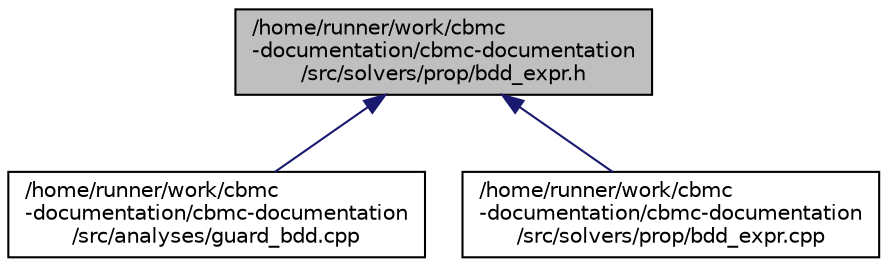 digraph "/home/runner/work/cbmc-documentation/cbmc-documentation/src/solvers/prop/bdd_expr.h"
{
 // LATEX_PDF_SIZE
  bgcolor="transparent";
  edge [fontname="Helvetica",fontsize="10",labelfontname="Helvetica",labelfontsize="10"];
  node [fontname="Helvetica",fontsize="10",shape=record];
  Node1 [label="/home/runner/work/cbmc\l-documentation/cbmc-documentation\l/src/solvers/prop/bdd_expr.h",height=0.2,width=0.4,color="black", fillcolor="grey75", style="filled", fontcolor="black",tooltip="Binary decision diagram."];
  Node1 -> Node2 [dir="back",color="midnightblue",fontsize="10",style="solid",fontname="Helvetica"];
  Node2 [label="/home/runner/work/cbmc\l-documentation/cbmc-documentation\l/src/analyses/guard_bdd.cpp",height=0.2,width=0.4,color="black",URL="$guard__bdd_8cpp.html",tooltip=" "];
  Node1 -> Node3 [dir="back",color="midnightblue",fontsize="10",style="solid",fontname="Helvetica"];
  Node3 [label="/home/runner/work/cbmc\l-documentation/cbmc-documentation\l/src/solvers/prop/bdd_expr.cpp",height=0.2,width=0.4,color="black",URL="$bdd__expr_8cpp.html",tooltip=" "];
}
